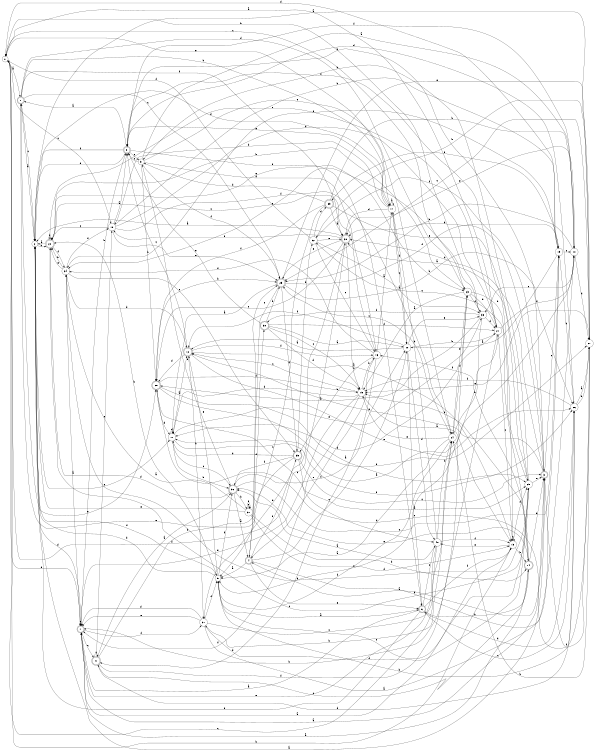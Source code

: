 digraph n34_2 {
__start0 [label="" shape="none"];

rankdir=LR;
size="8,5";

s0 [style="filled", color="black", fillcolor="white" shape="circle", label="0"];
s1 [style="rounded,filled", color="black", fillcolor="white" shape="doublecircle", label="1"];
s2 [style="filled", color="black", fillcolor="white" shape="circle", label="2"];
s3 [style="rounded,filled", color="black", fillcolor="white" shape="doublecircle", label="3"];
s4 [style="rounded,filled", color="black", fillcolor="white" shape="doublecircle", label="4"];
s5 [style="filled", color="black", fillcolor="white" shape="circle", label="5"];
s6 [style="rounded,filled", color="black", fillcolor="white" shape="doublecircle", label="6"];
s7 [style="rounded,filled", color="black", fillcolor="white" shape="doublecircle", label="7"];
s8 [style="rounded,filled", color="black", fillcolor="white" shape="doublecircle", label="8"];
s9 [style="filled", color="black", fillcolor="white" shape="circle", label="9"];
s10 [style="filled", color="black", fillcolor="white" shape="circle", label="10"];
s11 [style="filled", color="black", fillcolor="white" shape="circle", label="11"];
s12 [style="rounded,filled", color="black", fillcolor="white" shape="doublecircle", label="12"];
s13 [style="filled", color="black", fillcolor="white" shape="circle", label="13"];
s14 [style="rounded,filled", color="black", fillcolor="white" shape="doublecircle", label="14"];
s15 [style="filled", color="black", fillcolor="white" shape="circle", label="15"];
s16 [style="filled", color="black", fillcolor="white" shape="circle", label="16"];
s17 [style="filled", color="black", fillcolor="white" shape="circle", label="17"];
s18 [style="filled", color="black", fillcolor="white" shape="circle", label="18"];
s19 [style="filled", color="black", fillcolor="white" shape="circle", label="19"];
s20 [style="filled", color="black", fillcolor="white" shape="circle", label="20"];
s21 [style="filled", color="black", fillcolor="white" shape="circle", label="21"];
s22 [style="rounded,filled", color="black", fillcolor="white" shape="doublecircle", label="22"];
s23 [style="filled", color="black", fillcolor="white" shape="circle", label="23"];
s24 [style="filled", color="black", fillcolor="white" shape="circle", label="24"];
s25 [style="rounded,filled", color="black", fillcolor="white" shape="doublecircle", label="25"];
s26 [style="filled", color="black", fillcolor="white" shape="circle", label="26"];
s27 [style="filled", color="black", fillcolor="white" shape="circle", label="27"];
s28 [style="rounded,filled", color="black", fillcolor="white" shape="doublecircle", label="28"];
s29 [style="filled", color="black", fillcolor="white" shape="circle", label="29"];
s30 [style="rounded,filled", color="black", fillcolor="white" shape="doublecircle", label="30"];
s31 [style="filled", color="black", fillcolor="white" shape="circle", label="31"];
s32 [style="filled", color="black", fillcolor="white" shape="circle", label="32"];
s33 [style="filled", color="black", fillcolor="white" shape="circle", label="33"];
s34 [style="filled", color="black", fillcolor="white" shape="circle", label="34"];
s35 [style="rounded,filled", color="black", fillcolor="white" shape="doublecircle", label="35"];
s36 [style="rounded,filled", color="black", fillcolor="white" shape="doublecircle", label="36"];
s37 [style="filled", color="black", fillcolor="white" shape="circle", label="37"];
s38 [style="rounded,filled", color="black", fillcolor="white" shape="doublecircle", label="38"];
s39 [style="rounded,filled", color="black", fillcolor="white" shape="doublecircle", label="39"];
s40 [style="filled", color="black", fillcolor="white" shape="circle", label="40"];
s41 [style="rounded,filled", color="black", fillcolor="white" shape="doublecircle", label="41"];
s0 -> s1 [label="a"];
s0 -> s13 [label="b"];
s0 -> s18 [label="c"];
s0 -> s7 [label="d"];
s0 -> s17 [label="e"];
s0 -> s30 [label="f"];
s1 -> s2 [label="a"];
s1 -> s17 [label="b"];
s1 -> s25 [label="c"];
s1 -> s23 [label="d"];
s1 -> s28 [label="e"];
s1 -> s30 [label="f"];
s2 -> s3 [label="a"];
s2 -> s22 [label="b"];
s2 -> s1 [label="c"];
s2 -> s17 [label="d"];
s2 -> s11 [label="e"];
s2 -> s5 [label="f"];
s3 -> s4 [label="a"];
s3 -> s30 [label="b"];
s3 -> s19 [label="c"];
s3 -> s30 [label="d"];
s3 -> s12 [label="e"];
s3 -> s32 [label="f"];
s4 -> s5 [label="a"];
s4 -> s10 [label="b"];
s4 -> s20 [label="c"];
s4 -> s38 [label="d"];
s4 -> s6 [label="e"];
s4 -> s35 [label="f"];
s5 -> s6 [label="a"];
s5 -> s22 [label="b"];
s5 -> s29 [label="c"];
s5 -> s2 [label="d"];
s5 -> s12 [label="e"];
s5 -> s36 [label="f"];
s6 -> s7 [label="a"];
s6 -> s14 [label="b"];
s6 -> s40 [label="c"];
s6 -> s26 [label="d"];
s6 -> s2 [label="e"];
s6 -> s13 [label="f"];
s7 -> s3 [label="a"];
s7 -> s8 [label="b"];
s7 -> s41 [label="c"];
s7 -> s2 [label="d"];
s7 -> s7 [label="e"];
s7 -> s31 [label="f"];
s8 -> s1 [label="a"];
s8 -> s3 [label="b"];
s8 -> s9 [label="c"];
s8 -> s2 [label="d"];
s8 -> s6 [label="e"];
s8 -> s2 [label="f"];
s9 -> s10 [label="a"];
s9 -> s28 [label="b"];
s9 -> s8 [label="c"];
s9 -> s16 [label="d"];
s9 -> s24 [label="e"];
s9 -> s25 [label="f"];
s10 -> s11 [label="a"];
s10 -> s25 [label="b"];
s10 -> s33 [label="c"];
s10 -> s27 [label="d"];
s10 -> s30 [label="e"];
s10 -> s8 [label="f"];
s11 -> s12 [label="a"];
s11 -> s36 [label="b"];
s11 -> s36 [label="c"];
s11 -> s11 [label="d"];
s11 -> s33 [label="e"];
s11 -> s26 [label="f"];
s12 -> s13 [label="a"];
s12 -> s31 [label="b"];
s12 -> s8 [label="c"];
s12 -> s28 [label="d"];
s12 -> s26 [label="e"];
s12 -> s16 [label="f"];
s13 -> s7 [label="a"];
s13 -> s14 [label="b"];
s13 -> s13 [label="c"];
s13 -> s29 [label="d"];
s13 -> s40 [label="e"];
s13 -> s8 [label="f"];
s14 -> s7 [label="a"];
s14 -> s15 [label="b"];
s14 -> s41 [label="c"];
s14 -> s3 [label="d"];
s14 -> s36 [label="e"];
s14 -> s16 [label="f"];
s15 -> s13 [label="a"];
s15 -> s16 [label="b"];
s15 -> s12 [label="c"];
s15 -> s11 [label="d"];
s15 -> s7 [label="e"];
s15 -> s7 [label="f"];
s16 -> s17 [label="a"];
s16 -> s35 [label="b"];
s16 -> s22 [label="c"];
s16 -> s41 [label="d"];
s16 -> s4 [label="e"];
s16 -> s34 [label="f"];
s17 -> s17 [label="a"];
s17 -> s18 [label="b"];
s17 -> s20 [label="c"];
s17 -> s30 [label="d"];
s17 -> s8 [label="e"];
s17 -> s20 [label="f"];
s18 -> s8 [label="a"];
s18 -> s19 [label="b"];
s18 -> s22 [label="c"];
s18 -> s21 [label="d"];
s18 -> s25 [label="e"];
s18 -> s24 [label="f"];
s19 -> s20 [label="a"];
s19 -> s26 [label="b"];
s19 -> s10 [label="c"];
s19 -> s0 [label="d"];
s19 -> s34 [label="e"];
s19 -> s39 [label="f"];
s20 -> s12 [label="a"];
s20 -> s21 [label="b"];
s20 -> s6 [label="c"];
s20 -> s40 [label="d"];
s20 -> s33 [label="e"];
s20 -> s12 [label="f"];
s21 -> s0 [label="a"];
s21 -> s7 [label="b"];
s21 -> s13 [label="c"];
s21 -> s11 [label="d"];
s21 -> s22 [label="e"];
s21 -> s10 [label="f"];
s22 -> s2 [label="a"];
s22 -> s23 [label="b"];
s22 -> s29 [label="c"];
s22 -> s22 [label="d"];
s22 -> s23 [label="e"];
s22 -> s34 [label="f"];
s23 -> s15 [label="a"];
s23 -> s14 [label="b"];
s23 -> s0 [label="c"];
s23 -> s21 [label="d"];
s23 -> s24 [label="e"];
s23 -> s33 [label="f"];
s24 -> s5 [label="a"];
s24 -> s21 [label="b"];
s24 -> s25 [label="c"];
s24 -> s23 [label="d"];
s24 -> s15 [label="e"];
s24 -> s5 [label="f"];
s25 -> s11 [label="a"];
s25 -> s26 [label="b"];
s25 -> s4 [label="c"];
s25 -> s35 [label="d"];
s25 -> s27 [label="e"];
s25 -> s19 [label="f"];
s26 -> s27 [label="a"];
s26 -> s5 [label="b"];
s26 -> s6 [label="c"];
s26 -> s8 [label="d"];
s26 -> s27 [label="e"];
s26 -> s15 [label="f"];
s27 -> s2 [label="a"];
s27 -> s24 [label="b"];
s27 -> s25 [label="c"];
s27 -> s28 [label="d"];
s27 -> s15 [label="e"];
s27 -> s3 [label="f"];
s28 -> s29 [label="a"];
s28 -> s25 [label="b"];
s28 -> s40 [label="c"];
s28 -> s11 [label="d"];
s28 -> s27 [label="e"];
s28 -> s15 [label="f"];
s29 -> s30 [label="a"];
s29 -> s9 [label="b"];
s29 -> s32 [label="c"];
s29 -> s34 [label="d"];
s29 -> s3 [label="e"];
s29 -> s31 [label="f"];
s30 -> s2 [label="a"];
s30 -> s15 [label="b"];
s30 -> s28 [label="c"];
s30 -> s31 [label="d"];
s30 -> s25 [label="e"];
s30 -> s18 [label="f"];
s31 -> s19 [label="a"];
s31 -> s24 [label="b"];
s31 -> s24 [label="c"];
s31 -> s7 [label="d"];
s31 -> s7 [label="e"];
s31 -> s5 [label="f"];
s32 -> s33 [label="a"];
s32 -> s27 [label="b"];
s32 -> s16 [label="c"];
s32 -> s39 [label="d"];
s32 -> s30 [label="e"];
s32 -> s0 [label="f"];
s33 -> s28 [label="a"];
s33 -> s0 [label="b"];
s33 -> s5 [label="c"];
s33 -> s21 [label="d"];
s33 -> s34 [label="e"];
s33 -> s38 [label="f"];
s34 -> s7 [label="a"];
s34 -> s22 [label="b"];
s34 -> s35 [label="c"];
s34 -> s12 [label="d"];
s34 -> s22 [label="e"];
s34 -> s18 [label="f"];
s35 -> s29 [label="a"];
s35 -> s32 [label="b"];
s35 -> s3 [label="c"];
s35 -> s11 [label="d"];
s35 -> s1 [label="e"];
s35 -> s36 [label="f"];
s36 -> s4 [label="a"];
s36 -> s37 [label="b"];
s36 -> s19 [label="c"];
s36 -> s22 [label="d"];
s36 -> s9 [label="e"];
s36 -> s20 [label="f"];
s37 -> s34 [label="a"];
s37 -> s14 [label="b"];
s37 -> s37 [label="c"];
s37 -> s13 [label="d"];
s37 -> s2 [label="e"];
s37 -> s37 [label="f"];
s38 -> s20 [label="a"];
s38 -> s25 [label="b"];
s38 -> s15 [label="c"];
s38 -> s15 [label="d"];
s38 -> s8 [label="e"];
s38 -> s21 [label="f"];
s39 -> s30 [label="a"];
s39 -> s10 [label="b"];
s39 -> s5 [label="c"];
s39 -> s9 [label="d"];
s39 -> s29 [label="e"];
s39 -> s28 [label="f"];
s40 -> s36 [label="a"];
s40 -> s17 [label="b"];
s40 -> s0 [label="c"];
s40 -> s24 [label="d"];
s40 -> s7 [label="e"];
s40 -> s13 [label="f"];
s41 -> s36 [label="a"];
s41 -> s25 [label="b"];
s41 -> s41 [label="c"];
s41 -> s26 [label="d"];
s41 -> s18 [label="e"];
s41 -> s23 [label="f"];

}